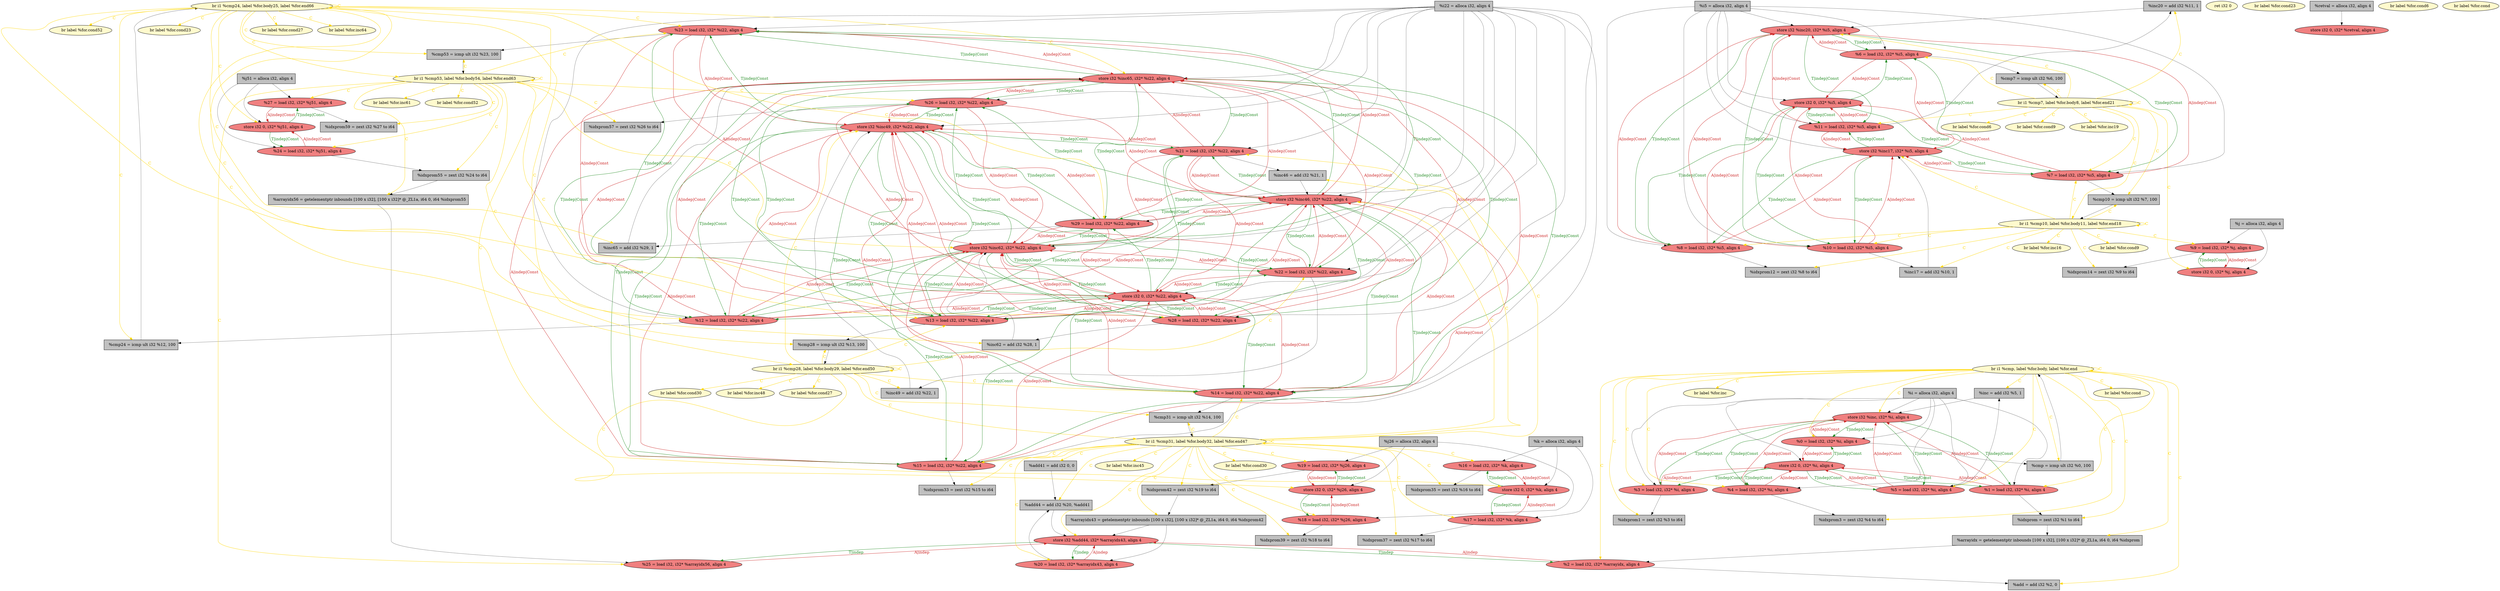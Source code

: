 
digraph G {


node112 [fillcolor=lemonchiffon,label="  br label %for.cond23",shape=ellipse,style=filled ]
node110 [fillcolor=lightcoral,label="  %26 = load i32, i32* %i22, align 4",shape=ellipse,style=filled ]
node108 [fillcolor=grey,label="  %inc20 = add i32 %11, 1",shape=rectangle,style=filled ]
node107 [fillcolor=lemonchiffon,label="  br i1 %cmp, label %for.body, label %for.end",shape=ellipse,style=filled ]
node106 [fillcolor=lightcoral,label="  %23 = load i32, i32* %i22, align 4",shape=ellipse,style=filled ]
node105 [fillcolor=grey,label="  %k = alloca i32, align 4",shape=rectangle,style=filled ]
node103 [fillcolor=lightcoral,label="  %27 = load i32, i32* %j51, align 4",shape=ellipse,style=filled ]
node101 [fillcolor=grey,label="  %inc = add i32 %5, 1",shape=rectangle,style=filled ]
node100 [fillcolor=lightcoral,label="  store i32 %inc65, i32* %i22, align 4",shape=ellipse,style=filled ]
node97 [fillcolor=lightcoral,label="  %0 = load i32, i32* %i, align 4",shape=ellipse,style=filled ]
node99 [fillcolor=lemonchiffon,label="  br label %for.cond",shape=ellipse,style=filled ]
node96 [fillcolor=grey,label="  %cmp = icmp ult i32 %0, 100",shape=rectangle,style=filled ]
node95 [fillcolor=lightcoral,label="  store i32 0, i32* %i5, align 4",shape=ellipse,style=filled ]
node93 [fillcolor=lightcoral,label="  %12 = load i32, i32* %i22, align 4",shape=ellipse,style=filled ]
node89 [fillcolor=grey,label="  %i22 = alloca i32, align 4",shape=rectangle,style=filled ]
node115 [fillcolor=grey,label="  %idxprom33 = zext i32 %15 to i64",shape=rectangle,style=filled ]
node87 [fillcolor=grey,label="  %j = alloca i32, align 4",shape=rectangle,style=filled ]
node86 [fillcolor=grey,label="  %inc49 = add i32 %22, 1",shape=rectangle,style=filled ]
node85 [fillcolor=lemonchiffon,label="  br i1 %cmp53, label %for.body54, label %for.end63",shape=ellipse,style=filled ]
node84 [fillcolor=grey,label="  %add41 = add i32 0, 0",shape=rectangle,style=filled ]
node82 [fillcolor=grey,label="  %idxprom1 = zext i32 %3 to i64",shape=rectangle,style=filled ]
node94 [fillcolor=lemonchiffon,label="  br label %for.inc45",shape=ellipse,style=filled ]
node81 [fillcolor=lightcoral,label="  store i32 %inc20, i32* %i5, align 4",shape=ellipse,style=filled ]
node78 [fillcolor=lightcoral,label="  %2 = load i32, i32* %arrayidx, align 4",shape=ellipse,style=filled ]
node34 [fillcolor=lemonchiffon,label="  ret i32 0",shape=ellipse,style=filled ]
node10 [fillcolor=lemonchiffon,label="  br i1 %cmp28, label %for.body29, label %for.end50",shape=ellipse,style=filled ]
node46 [fillcolor=grey,label="  %idxprom35 = zext i32 %16 to i64",shape=rectangle,style=filled ]
node56 [fillcolor=grey,label="  %idxprom3 = zext i32 %4 to i64",shape=rectangle,style=filled ]
node30 [fillcolor=grey,label="  %idxprom39 = zext i32 %18 to i64",shape=rectangle,style=filled ]
node28 [fillcolor=lightcoral,label="  %19 = load i32, i32* %j26, align 4",shape=ellipse,style=filled ]
node2 [fillcolor=lightcoral,label="  %18 = load i32, i32* %j26, align 4",shape=ellipse,style=filled ]
node102 [fillcolor=lemonchiffon,label="  br i1 %cmp7, label %for.body8, label %for.end21",shape=ellipse,style=filled ]
node53 [fillcolor=grey,label="  %add44 = add i32 %20, %add41",shape=rectangle,style=filled ]
node22 [fillcolor=grey,label="  %j26 = alloca i32, align 4",shape=rectangle,style=filled ]
node50 [fillcolor=lightcoral,label="  %6 = load i32, i32* %i5, align 4",shape=ellipse,style=filled ]
node57 [fillcolor=lightcoral,label="  %25 = load i32, i32* %arrayidx56, align 4",shape=ellipse,style=filled ]
node35 [fillcolor=lightcoral,label="  %16 = load i32, i32* %k, align 4",shape=ellipse,style=filled ]
node73 [fillcolor=grey,label="  %idxprom55 = zext i32 %24 to i64",shape=rectangle,style=filled ]
node29 [fillcolor=grey,label="  %idxprom14 = zext i32 %9 to i64",shape=rectangle,style=filled ]
node20 [fillcolor=lightcoral,label="  %28 = load i32, i32* %i22, align 4",shape=ellipse,style=filled ]
node26 [fillcolor=grey,label="  %inc17 = add i32 %10, 1",shape=rectangle,style=filled ]
node4 [fillcolor=lemonchiffon,label="  br label %for.inc16",shape=ellipse,style=filled ]
node111 [fillcolor=lightcoral,label="  store i32 0, i32* %i, align 4",shape=ellipse,style=filled ]
node18 [fillcolor=lemonchiffon,label="  br label %for.cond30",shape=ellipse,style=filled ]
node17 [fillcolor=grey,label="  %add = add i32 %2, 0",shape=rectangle,style=filled ]
node27 [fillcolor=lightcoral,label="  %10 = load i32, i32* %i5, align 4",shape=ellipse,style=filled ]
node16 [fillcolor=lightcoral,label="  store i32 0, i32* %i22, align 4",shape=ellipse,style=filled ]
node91 [fillcolor=grey,label="  %i5 = alloca i32, align 4",shape=rectangle,style=filled ]
node47 [fillcolor=lightcoral,label="  store i32 0, i32* %k, align 4",shape=ellipse,style=filled ]
node0 [fillcolor=grey,label="  %idxprom42 = zext i32 %19 to i64",shape=rectangle,style=filled ]
node64 [fillcolor=lightcoral,label="  store i32 0, i32* %j, align 4",shape=ellipse,style=filled ]
node49 [fillcolor=grey,label="  %idxprom57 = zext i32 %26 to i64",shape=rectangle,style=filled ]
node24 [fillcolor=lightcoral,label="  store i32 %inc17, i32* %i5, align 4",shape=ellipse,style=filled ]
node15 [fillcolor=grey,label="  %cmp31 = icmp ult i32 %14, 100",shape=rectangle,style=filled ]
node11 [fillcolor=lightcoral,label="  %13 = load i32, i32* %i22, align 4",shape=ellipse,style=filled ]
node3 [fillcolor=lightcoral,label="  %17 = load i32, i32* %k, align 4",shape=ellipse,style=filled ]
node32 [fillcolor=grey,label="  %idxprom12 = zext i32 %8 to i64",shape=rectangle,style=filled ]
node68 [fillcolor=grey,label="  %arrayidx56 = getelementptr inbounds [100 x i32], [100 x i32]* @_ZL1a, i64 0, i64 %idxprom55",shape=rectangle,style=filled ]
node12 [fillcolor=lemonchiffon,label="  br label %for.cond27",shape=ellipse,style=filled ]
node40 [fillcolor=lemonchiffon,label="  br label %for.inc64",shape=ellipse,style=filled ]
node41 [fillcolor=lightcoral,label="  %20 = load i32, i32* %arrayidx43, align 4",shape=ellipse,style=filled ]
node62 [fillcolor=lightcoral,label="  %7 = load i32, i32* %i5, align 4",shape=ellipse,style=filled ]
node33 [fillcolor=lemonchiffon,label="  br i1 %cmp10, label %for.body11, label %for.end18",shape=ellipse,style=filled ]
node5 [fillcolor=lightcoral,label="  %15 = load i32, i32* %i22, align 4",shape=ellipse,style=filled ]
node13 [fillcolor=lemonchiffon,label="  br label %for.cond23",shape=ellipse,style=filled ]
node76 [fillcolor=lemonchiffon,label="  br label %for.cond9",shape=ellipse,style=filled ]
node65 [fillcolor=lightcoral,label="  store i32 %inc46, i32* %i22, align 4",shape=ellipse,style=filled ]
node8 [fillcolor=grey,label="  %cmp24 = icmp ult i32 %12, 100",shape=rectangle,style=filled ]
node1 [fillcolor=grey,label="  %j51 = alloca i32, align 4",shape=rectangle,style=filled ]
node14 [fillcolor=grey,label="  %cmp10 = icmp ult i32 %7, 100",shape=rectangle,style=filled ]
node90 [fillcolor=lightcoral,label="  store i32 %inc, i32* %i, align 4",shape=ellipse,style=filled ]
node6 [fillcolor=grey,label="  %cmp28 = icmp ult i32 %13, 100",shape=rectangle,style=filled ]
node38 [fillcolor=lemonchiffon,label="  br label %for.inc",shape=ellipse,style=filled ]
node7 [fillcolor=lightcoral,label="  %14 = load i32, i32* %i22, align 4",shape=ellipse,style=filled ]
node83 [fillcolor=lemonchiffon,label="  br label %for.inc61",shape=ellipse,style=filled ]
node23 [fillcolor=lemonchiffon,label="  br label %for.cond9",shape=ellipse,style=filled ]
node109 [fillcolor=lemonchiffon,label="  br i1 %cmp24, label %for.body25, label %for.end66",shape=ellipse,style=filled ]
node36 [fillcolor=grey,label="  %idxprom = zext i32 %1 to i64",shape=rectangle,style=filled ]
node52 [fillcolor=grey,label="  %cmp7 = icmp ult i32 %6, 100",shape=rectangle,style=filled ]
node9 [fillcolor=grey,label="  %idxprom37 = zext i32 %17 to i64",shape=rectangle,style=filled ]
node39 [fillcolor=grey,label="  %retval = alloca i32, align 4",shape=rectangle,style=filled ]
node42 [fillcolor=lemonchiffon,label="  br label %for.cond6",shape=ellipse,style=filled ]
node31 [fillcolor=lemonchiffon,label="  br label %for.inc48",shape=ellipse,style=filled ]
node45 [fillcolor=lemonchiffon,label="  br label %for.cond52",shape=ellipse,style=filled ]
node43 [fillcolor=grey,label="  %inc62 = add i32 %28, 1",shape=rectangle,style=filled ]
node104 [fillcolor=grey,label="  %i = alloca i32, align 4",shape=rectangle,style=filled ]
node92 [fillcolor=grey,label="  %inc65 = add i32 %29, 1",shape=rectangle,style=filled ]
node72 [fillcolor=lightcoral,label="  %1 = load i32, i32* %i, align 4",shape=ellipse,style=filled ]
node88 [fillcolor=lightcoral,label="  store i32 0, i32* %j26, align 4",shape=ellipse,style=filled ]
node48 [fillcolor=lightcoral,label="  %22 = load i32, i32* %i22, align 4",shape=ellipse,style=filled ]
node70 [fillcolor=lightcoral,label="  %24 = load i32, i32* %j51, align 4",shape=ellipse,style=filled ]
node37 [fillcolor=lightcoral,label="  store i32 %add44, i32* %arrayidx43, align 4",shape=ellipse,style=filled ]
node51 [fillcolor=lightcoral,label="  %4 = load i32, i32* %i, align 4",shape=ellipse,style=filled ]
node79 [fillcolor=grey,label="  %arrayidx = getelementptr inbounds [100 x i32], [100 x i32]* @_ZL1a, i64 0, i64 %idxprom",shape=rectangle,style=filled ]
node54 [fillcolor=lightcoral,label="  %9 = load i32, i32* %j, align 4",shape=ellipse,style=filled ]
node114 [fillcolor=lightcoral,label="  %8 = load i32, i32* %i5, align 4",shape=ellipse,style=filled ]
node55 [fillcolor=grey,label="  %cmp53 = icmp ult i32 %23, 100",shape=rectangle,style=filled ]
node58 [fillcolor=lightcoral,label="  store i32 %inc62, i32* %i22, align 4",shape=ellipse,style=filled ]
node59 [fillcolor=grey,label="  %idxprom59 = zext i32 %27 to i64",shape=rectangle,style=filled ]
node60 [fillcolor=lightcoral,label="  %5 = load i32, i32* %i, align 4",shape=ellipse,style=filled ]
node19 [fillcolor=lightcoral,label="  %3 = load i32, i32* %i, align 4",shape=ellipse,style=filled ]
node63 [fillcolor=lightcoral,label="  store i32 0, i32* %j51, align 4",shape=ellipse,style=filled ]
node44 [fillcolor=lemonchiffon,label="  br label %for.inc19",shape=ellipse,style=filled ]
node66 [fillcolor=lightcoral,label="  store i32 0, i32* %retval, align 4",shape=ellipse,style=filled ]
node80 [fillcolor=lightcoral,label="  %29 = load i32, i32* %i22, align 4",shape=ellipse,style=filled ]
node67 [fillcolor=lightcoral,label="  %11 = load i32, i32* %i5, align 4",shape=ellipse,style=filled ]
node25 [fillcolor=lemonchiffon,label="  br label %for.cond52",shape=ellipse,style=filled ]
node21 [fillcolor=lemonchiffon,label="  br label %for.cond6",shape=ellipse,style=filled ]
node69 [fillcolor=lightcoral,label="  store i32 %inc49, i32* %i22, align 4",shape=ellipse,style=filled ]
node98 [fillcolor=lemonchiffon,label="  br i1 %cmp31, label %for.body32, label %for.end47",shape=ellipse,style=filled ]
node71 [fillcolor=lightcoral,label="  %21 = load i32, i32* %i22, align 4",shape=ellipse,style=filled ]
node113 [fillcolor=lemonchiffon,label="  br label %for.cond",shape=ellipse,style=filled ]
node61 [fillcolor=grey,label="  %arrayidx43 = getelementptr inbounds [100 x i32], [100 x i32]* @_ZL1a, i64 0, i64 %idxprom42",shape=rectangle,style=filled ]
node74 [fillcolor=lemonchiffon,label="  br label %for.cond27",shape=ellipse,style=filled ]
node75 [fillcolor=lemonchiffon,label="  br label %for.cond30",shape=ellipse,style=filled ]
node77 [fillcolor=grey,label="  %inc46 = add i32 %21, 1",shape=rectangle,style=filled ]

node22->node28 [style=solid,color=black,label="",penwidth=0.5,fontcolor=black ]
node109->node85 [style=solid,color=gold,label="C",penwidth=1.0,fontcolor=gold ]
node107->node60 [style=solid,color=gold,label="C",penwidth=1.0,fontcolor=gold ]
node109->node106 [style=solid,color=gold,label="C",penwidth=1.0,fontcolor=gold ]
node10->node11 [style=solid,color=gold,label="C",penwidth=1.0,fontcolor=gold ]
node10->node10 [style=solid,color=gold,label="C",penwidth=1.0,fontcolor=gold ]
node109->node109 [style=solid,color=gold,label="C",penwidth=1.0,fontcolor=gold ]
node33->node33 [style=solid,color=gold,label="C",penwidth=1.0,fontcolor=gold ]
node85->node85 [style=solid,color=gold,label="C",penwidth=1.0,fontcolor=gold ]
node33->node23 [style=solid,color=gold,label="C",penwidth=1.0,fontcolor=gold ]
node5->node115 [style=solid,color=black,label="",penwidth=0.5,fontcolor=black ]
node33->node24 [style=solid,color=gold,label="C",penwidth=1.0,fontcolor=gold ]
node33->node26 [style=solid,color=gold,label="C",penwidth=1.0,fontcolor=gold ]
node107->node99 [style=solid,color=gold,label="C",penwidth=1.0,fontcolor=gold ]
node98->node71 [style=solid,color=gold,label="C",penwidth=1.0,fontcolor=gold ]
node107->node97 [style=solid,color=gold,label="C",penwidth=1.0,fontcolor=gold ]
node109->node10 [style=solid,color=gold,label="C",penwidth=1.0,fontcolor=gold ]
node85->node59 [style=solid,color=gold,label="C",penwidth=1.0,fontcolor=gold ]
node107->node90 [style=solid,color=gold,label="C",penwidth=1.0,fontcolor=gold ]
node107->node101 [style=solid,color=gold,label="C",penwidth=1.0,fontcolor=gold ]
node10->node31 [style=solid,color=gold,label="C",penwidth=1.0,fontcolor=gold ]
node10->node86 [style=solid,color=gold,label="C",penwidth=1.0,fontcolor=gold ]
node85->node57 [style=solid,color=gold,label="C",penwidth=1.0,fontcolor=gold ]
node109->node93 [style=solid,color=gold,label="C",penwidth=1.0,fontcolor=gold ]
node85->node73 [style=solid,color=gold,label="C",penwidth=1.0,fontcolor=gold ]
node109->node63 [style=solid,color=gold,label="C",penwidth=1.0,fontcolor=gold ]
node85->node70 [style=solid,color=gold,label="C",penwidth=1.0,fontcolor=gold ]
node98->node7 [style=solid,color=gold,label="C",penwidth=1.0,fontcolor=gold ]
node107->node96 [style=solid,color=gold,label="C",penwidth=1.0,fontcolor=gold ]
node68->node57 [style=solid,color=black,label="",penwidth=0.5,fontcolor=black ]
node111->node72 [style=solid,color=forestgreen,label="T|indep|Const",penwidth=1.0,fontcolor=forestgreen ]
node35->node46 [style=solid,color=black,label="",penwidth=0.5,fontcolor=black ]
node65->node11 [style=solid,color=forestgreen,label="T|indep|Const",penwidth=1.0,fontcolor=forestgreen ]
node114->node95 [style=solid,color=firebrick3,label="A|indep|Const",penwidth=1.0,fontcolor=firebrick3 ]
node11->node65 [style=solid,color=firebrick3,label="A|indep|Const",penwidth=1.0,fontcolor=firebrick3 ]
node10->node7 [style=solid,color=gold,label="C",penwidth=1.0,fontcolor=gold ]
node106->node58 [style=solid,color=firebrick3,label="A|indep|Const",penwidth=1.0,fontcolor=firebrick3 ]
node65->node48 [style=solid,color=forestgreen,label="T|indep|Const",penwidth=1.0,fontcolor=forestgreen ]
node107->node56 [style=solid,color=gold,label="C",penwidth=1.0,fontcolor=gold ]
node65->node5 [style=solid,color=forestgreen,label="T|indep|Const",penwidth=1.0,fontcolor=forestgreen ]
node107->node78 [style=solid,color=gold,label="C",penwidth=1.0,fontcolor=gold ]
node33->node29 [style=solid,color=gold,label="C",penwidth=1.0,fontcolor=gold ]
node16->node93 [style=solid,color=forestgreen,label="T|indep|Const",penwidth=1.0,fontcolor=forestgreen ]
node51->node56 [style=solid,color=black,label="",penwidth=0.5,fontcolor=black ]
node10->node47 [style=solid,color=gold,label="C",penwidth=1.0,fontcolor=gold ]
node48->node86 [style=solid,color=black,label="",penwidth=0.5,fontcolor=black ]
node106->node100 [style=solid,color=firebrick3,label="A|indep|Const",penwidth=1.0,fontcolor=firebrick3 ]
node15->node98 [style=solid,color=black,label="",penwidth=0.5,fontcolor=black ]
node85->node68 [style=solid,color=gold,label="C",penwidth=1.0,fontcolor=gold ]
node85->node106 [style=solid,color=gold,label="C",penwidth=1.0,fontcolor=gold ]
node85->node45 [style=solid,color=gold,label="C",penwidth=1.0,fontcolor=gold ]
node89->node16 [style=solid,color=black,label="",penwidth=0.5,fontcolor=black ]
node24->node50 [style=solid,color=forestgreen,label="T|indep|Const",penwidth=1.0,fontcolor=forestgreen ]
node88->node28 [style=solid,color=forestgreen,label="T|indep|Const",penwidth=1.0,fontcolor=forestgreen ]
node50->node24 [style=solid,color=firebrick3,label="A|indep|Const",penwidth=1.0,fontcolor=firebrick3 ]
node98->node84 [style=solid,color=gold,label="C",penwidth=1.0,fontcolor=gold ]
node85->node55 [style=solid,color=gold,label="C",penwidth=1.0,fontcolor=gold ]
node58->node20 [style=solid,color=forestgreen,label="T|indep|Const",penwidth=1.0,fontcolor=forestgreen ]
node48->node16 [style=solid,color=firebrick3,label="A|indep|Const",penwidth=1.0,fontcolor=firebrick3 ]
node41->node37 [style=solid,color=firebrick3,label="A|indep",penwidth=1.0,fontcolor=firebrick3 ]
node62->node95 [style=solid,color=firebrick3,label="A|indep|Const",penwidth=1.0,fontcolor=firebrick3 ]
node100->node71 [style=solid,color=forestgreen,label="T|indep|Const",penwidth=1.0,fontcolor=forestgreen ]
node65->node106 [style=solid,color=forestgreen,label="T|indep|Const",penwidth=1.0,fontcolor=forestgreen ]
node104->node51 [style=solid,color=black,label="",penwidth=0.5,fontcolor=black ]
node100->node11 [style=solid,color=forestgreen,label="T|indep|Const",penwidth=1.0,fontcolor=forestgreen ]
node101->node90 [style=solid,color=black,label="",penwidth=0.5,fontcolor=black ]
node89->node71 [style=solid,color=black,label="",penwidth=0.5,fontcolor=black ]
node100->node20 [style=solid,color=forestgreen,label="T|indep|Const",penwidth=1.0,fontcolor=forestgreen ]
node114->node32 [style=solid,color=black,label="",penwidth=0.5,fontcolor=black ]
node19->node111 [style=solid,color=firebrick3,label="A|indep|Const",penwidth=1.0,fontcolor=firebrick3 ]
node93->node100 [style=solid,color=firebrick3,label="A|indep|Const",penwidth=1.0,fontcolor=firebrick3 ]
node111->node19 [style=solid,color=forestgreen,label="T|indep|Const",penwidth=1.0,fontcolor=forestgreen ]
node98->node35 [style=solid,color=gold,label="C",penwidth=1.0,fontcolor=gold ]
node58->node11 [style=solid,color=forestgreen,label="T|indep|Const",penwidth=1.0,fontcolor=forestgreen ]
node27->node26 [style=solid,color=black,label="",penwidth=0.5,fontcolor=black ]
node20->node43 [style=solid,color=black,label="",penwidth=0.5,fontcolor=black ]
node20->node100 [style=solid,color=firebrick3,label="A|indep|Const",penwidth=1.0,fontcolor=firebrick3 ]
node92->node100 [style=solid,color=black,label="",penwidth=0.5,fontcolor=black ]
node86->node69 [style=solid,color=black,label="",penwidth=0.5,fontcolor=black ]
node26->node24 [style=solid,color=black,label="",penwidth=0.5,fontcolor=black ]
node93->node8 [style=solid,color=black,label="",penwidth=0.5,fontcolor=black ]
node87->node54 [style=solid,color=black,label="",penwidth=0.5,fontcolor=black ]
node100->node7 [style=solid,color=forestgreen,label="T|indep|Const",penwidth=1.0,fontcolor=forestgreen ]
node27->node81 [style=solid,color=firebrick3,label="A|indep|Const",penwidth=1.0,fontcolor=firebrick3 ]
node90->node19 [style=solid,color=forestgreen,label="T|indep|Const",penwidth=1.0,fontcolor=forestgreen ]
node98->node77 [style=solid,color=gold,label="C",penwidth=1.0,fontcolor=gold ]
node89->node100 [style=solid,color=black,label="",penwidth=0.5,fontcolor=black ]
node16->node110 [style=solid,color=forestgreen,label="T|indep|Const",penwidth=1.0,fontcolor=forestgreen ]
node5->node69 [style=solid,color=firebrick3,label="A|indep|Const",penwidth=1.0,fontcolor=firebrick3 ]
node110->node65 [style=solid,color=firebrick3,label="A|indep|Const",penwidth=1.0,fontcolor=firebrick3 ]
node104->node60 [style=solid,color=black,label="",penwidth=0.5,fontcolor=black ]
node80->node92 [style=solid,color=black,label="",penwidth=0.5,fontcolor=black ]
node107->node107 [style=solid,color=gold,label="C",penwidth=1.0,fontcolor=gold ]
node95->node114 [style=solid,color=forestgreen,label="T|indep|Const",penwidth=1.0,fontcolor=forestgreen ]
node10->node74 [style=solid,color=gold,label="C",penwidth=1.0,fontcolor=gold ]
node70->node73 [style=solid,color=black,label="",penwidth=0.5,fontcolor=black ]
node51->node90 [style=solid,color=firebrick3,label="A|indep|Const",penwidth=1.0,fontcolor=firebrick3 ]
node58->node93 [style=solid,color=forestgreen,label="T|indep|Const",penwidth=1.0,fontcolor=forestgreen ]
node80->node100 [style=solid,color=firebrick3,label="A|indep|Const",penwidth=1.0,fontcolor=firebrick3 ]
node62->node24 [style=solid,color=firebrick3,label="A|indep|Const",penwidth=1.0,fontcolor=firebrick3 ]
node1->node103 [style=solid,color=black,label="",penwidth=0.5,fontcolor=black ]
node61->node41 [style=solid,color=black,label="",penwidth=0.5,fontcolor=black ]
node98->node9 [style=solid,color=gold,label="C",penwidth=1.0,fontcolor=gold ]
node65->node110 [style=solid,color=forestgreen,label="T|indep|Const",penwidth=1.0,fontcolor=forestgreen ]
node10->node6 [style=solid,color=gold,label="C",penwidth=1.0,fontcolor=gold ]
node69->node20 [style=solid,color=forestgreen,label="T|indep|Const",penwidth=1.0,fontcolor=forestgreen ]
node85->node58 [style=solid,color=gold,label="C",penwidth=1.0,fontcolor=gold ]
node93->node65 [style=solid,color=firebrick3,label="A|indep|Const",penwidth=1.0,fontcolor=firebrick3 ]
node16->node20 [style=solid,color=forestgreen,label="T|indep|Const",penwidth=1.0,fontcolor=forestgreen ]
node54->node64 [style=solid,color=firebrick3,label="A|indep|Const",penwidth=1.0,fontcolor=firebrick3 ]
node58->node5 [style=solid,color=forestgreen,label="T|indep|Const",penwidth=1.0,fontcolor=forestgreen ]
node80->node69 [style=solid,color=firebrick3,label="A|indep|Const",penwidth=1.0,fontcolor=firebrick3 ]
node70->node63 [style=solid,color=firebrick3,label="A|indep|Const",penwidth=1.0,fontcolor=firebrick3 ]
node100->node93 [style=solid,color=forestgreen,label="T|indep|Const",penwidth=1.0,fontcolor=forestgreen ]
node20->node16 [style=solid,color=firebrick3,label="A|indep|Const",penwidth=1.0,fontcolor=firebrick3 ]
node98->node3 [style=solid,color=gold,label="C",penwidth=1.0,fontcolor=gold ]
node102->node62 [style=solid,color=gold,label="C",penwidth=1.0,fontcolor=gold ]
node106->node55 [style=solid,color=black,label="",penwidth=0.5,fontcolor=black ]
node111->node60 [style=solid,color=forestgreen,label="T|indep|Const",penwidth=1.0,fontcolor=forestgreen ]
node103->node63 [style=solid,color=firebrick3,label="A|indep|Const",penwidth=1.0,fontcolor=firebrick3 ]
node89->node5 [style=solid,color=black,label="",penwidth=0.5,fontcolor=black ]
node80->node16 [style=solid,color=firebrick3,label="A|indep|Const",penwidth=1.0,fontcolor=firebrick3 ]
node100->node5 [style=solid,color=forestgreen,label="T|indep|Const",penwidth=1.0,fontcolor=forestgreen ]
node65->node80 [style=solid,color=forestgreen,label="T|indep|Const",penwidth=1.0,fontcolor=forestgreen ]
node107->node51 [style=solid,color=gold,label="C",penwidth=1.0,fontcolor=gold ]
node107->node72 [style=solid,color=gold,label="C",penwidth=1.0,fontcolor=gold ]
node89->node106 [style=solid,color=black,label="",penwidth=0.5,fontcolor=black ]
node89->node110 [style=solid,color=black,label="",penwidth=0.5,fontcolor=black ]
node72->node90 [style=solid,color=firebrick3,label="A|indep|Const",penwidth=1.0,fontcolor=firebrick3 ]
node98->node37 [style=solid,color=gold,label="C",penwidth=1.0,fontcolor=gold ]
node91->node95 [style=solid,color=black,label="",penwidth=0.5,fontcolor=black ]
node89->node11 [style=solid,color=black,label="",penwidth=0.5,fontcolor=black ]
node51->node111 [style=solid,color=firebrick3,label="A|indep|Const",penwidth=1.0,fontcolor=firebrick3 ]
node84->node53 [style=solid,color=black,label="",penwidth=0.5,fontcolor=black ]
node93->node69 [style=solid,color=firebrick3,label="A|indep|Const",penwidth=1.0,fontcolor=firebrick3 ]
node1->node70 [style=solid,color=black,label="",penwidth=0.5,fontcolor=black ]
node102->node81 [style=solid,color=gold,label="C",penwidth=1.0,fontcolor=gold ]
node2->node88 [style=solid,color=firebrick3,label="A|indep|Const",penwidth=1.0,fontcolor=firebrick3 ]
node33->node32 [style=solid,color=gold,label="C",penwidth=1.0,fontcolor=gold ]
node57->node37 [style=solid,color=firebrick3,label="A|indep",penwidth=1.0,fontcolor=firebrick3 ]
node69->node80 [style=solid,color=forestgreen,label="T|indep|Const",penwidth=1.0,fontcolor=forestgreen ]
node104->node19 [style=solid,color=black,label="",penwidth=0.5,fontcolor=black ]
node102->node67 [style=solid,color=gold,label="C",penwidth=1.0,fontcolor=gold ]
node7->node15 [style=solid,color=black,label="",penwidth=0.5,fontcolor=black ]
node102->node108 [style=solid,color=gold,label="C",penwidth=1.0,fontcolor=gold ]
node10->node69 [style=solid,color=gold,label="C",penwidth=1.0,fontcolor=gold ]
node5->node65 [style=solid,color=firebrick3,label="A|indep|Const",penwidth=1.0,fontcolor=firebrick3 ]
node100->node110 [style=solid,color=forestgreen,label="T|indep|Const",penwidth=1.0,fontcolor=forestgreen ]
node98->node15 [style=solid,color=gold,label="C",penwidth=1.0,fontcolor=gold ]
node10->node18 [style=solid,color=gold,label="C",penwidth=1.0,fontcolor=gold ]
node35->node47 [style=solid,color=firebrick3,label="A|indep|Const",penwidth=1.0,fontcolor=firebrick3 ]
node65->node93 [style=solid,color=forestgreen,label="T|indep|Const",penwidth=1.0,fontcolor=forestgreen ]
node85->node49 [style=solid,color=gold,label="C",penwidth=1.0,fontcolor=gold ]
node50->node52 [style=solid,color=black,label="",penwidth=0.5,fontcolor=black ]
node105->node47 [style=solid,color=black,label="",penwidth=0.5,fontcolor=black ]
node79->node78 [style=solid,color=black,label="",penwidth=0.5,fontcolor=black ]
node93->node16 [style=solid,color=firebrick3,label="A|indep|Const",penwidth=1.0,fontcolor=firebrick3 ]
node109->node100 [style=solid,color=gold,label="C",penwidth=1.0,fontcolor=gold ]
node107->node38 [style=solid,color=gold,label="C",penwidth=1.0,fontcolor=gold ]
node24->node62 [style=solid,color=forestgreen,label="T|indep|Const",penwidth=1.0,fontcolor=forestgreen ]
node71->node65 [style=solid,color=firebrick3,label="A|indep|Const",penwidth=1.0,fontcolor=firebrick3 ]
node88->node2 [style=solid,color=forestgreen,label="T|indep|Const",penwidth=1.0,fontcolor=forestgreen ]
node90->node51 [style=solid,color=forestgreen,label="T|indep|Const",penwidth=1.0,fontcolor=forestgreen ]
node16->node80 [style=solid,color=forestgreen,label="T|indep|Const",penwidth=1.0,fontcolor=forestgreen ]
node98->node5 [style=solid,color=gold,label="C",penwidth=1.0,fontcolor=gold ]
node37->node57 [style=solid,color=forestgreen,label="T|indep",penwidth=1.0,fontcolor=forestgreen ]
node60->node101 [style=solid,color=black,label="",penwidth=0.5,fontcolor=black ]
node109->node88 [style=solid,color=gold,label="C",penwidth=1.0,fontcolor=gold ]
node100->node80 [style=solid,color=forestgreen,label="T|indep|Const",penwidth=1.0,fontcolor=forestgreen ]
node72->node111 [style=solid,color=firebrick3,label="A|indep|Const",penwidth=1.0,fontcolor=firebrick3 ]
node91->node81 [style=solid,color=black,label="",penwidth=0.5,fontcolor=black ]
node73->node68 [style=solid,color=black,label="",penwidth=0.5,fontcolor=black ]
node109->node80 [style=solid,color=gold,label="C",penwidth=1.0,fontcolor=gold ]
node100->node106 [style=solid,color=forestgreen,label="T|indep|Const",penwidth=1.0,fontcolor=forestgreen ]
node81->node50 [style=solid,color=forestgreen,label="T|indep|Const",penwidth=1.0,fontcolor=forestgreen ]
node71->node16 [style=solid,color=firebrick3,label="A|indep|Const",penwidth=1.0,fontcolor=firebrick3 ]
node81->node114 [style=solid,color=forestgreen,label="T|indep|Const",penwidth=1.0,fontcolor=forestgreen ]
node52->node102 [style=solid,color=black,label="",penwidth=0.5,fontcolor=black ]
node102->node52 [style=solid,color=gold,label="C",penwidth=1.0,fontcolor=gold ]
node109->node92 [style=solid,color=gold,label="C",penwidth=1.0,fontcolor=gold ]
node98->node53 [style=solid,color=gold,label="C",penwidth=1.0,fontcolor=gold ]
node85->node103 [style=solid,color=gold,label="C",penwidth=1.0,fontcolor=gold ]
node98->node28 [style=solid,color=gold,label="C",penwidth=1.0,fontcolor=gold ]
node109->node8 [style=solid,color=gold,label="C",penwidth=1.0,fontcolor=gold ]
node95->node27 [style=solid,color=forestgreen,label="T|indep|Const",penwidth=1.0,fontcolor=forestgreen ]
node98->node46 [style=solid,color=gold,label="C",penwidth=1.0,fontcolor=gold ]
node80->node65 [style=solid,color=firebrick3,label="A|indep|Const",penwidth=1.0,fontcolor=firebrick3 ]
node97->node96 [style=solid,color=black,label="",penwidth=0.5,fontcolor=black ]
node95->node62 [style=solid,color=forestgreen,label="T|indep|Const",penwidth=1.0,fontcolor=forestgreen ]
node106->node65 [style=solid,color=firebrick3,label="A|indep|Const",penwidth=1.0,fontcolor=firebrick3 ]
node102->node64 [style=solid,color=gold,label="C",penwidth=1.0,fontcolor=gold ]
node8->node109 [style=solid,color=black,label="",penwidth=0.5,fontcolor=black ]
node47->node35 [style=solid,color=forestgreen,label="T|indep|Const",penwidth=1.0,fontcolor=forestgreen ]
node28->node88 [style=solid,color=firebrick3,label="A|indep|Const",penwidth=1.0,fontcolor=firebrick3 ]
node89->node69 [style=solid,color=black,label="",penwidth=0.5,fontcolor=black ]
node7->node16 [style=solid,color=firebrick3,label="A|indep|Const",penwidth=1.0,fontcolor=firebrick3 ]
node58->node7 [style=solid,color=forestgreen,label="T|indep|Const",penwidth=1.0,fontcolor=forestgreen ]
node111->node51 [style=solid,color=forestgreen,label="T|indep|Const",penwidth=1.0,fontcolor=forestgreen ]
node2->node30 [style=solid,color=black,label="",penwidth=0.5,fontcolor=black ]
node50->node95 [style=solid,color=firebrick3,label="A|indep|Const",penwidth=1.0,fontcolor=firebrick3 ]
node107->node19 [style=solid,color=gold,label="C",penwidth=1.0,fontcolor=gold ]
node107->node79 [style=solid,color=gold,label="C",penwidth=1.0,fontcolor=gold ]
node16->node11 [style=solid,color=forestgreen,label="T|indep|Const",penwidth=1.0,fontcolor=forestgreen ]
node33->node4 [style=solid,color=gold,label="C",penwidth=1.0,fontcolor=gold ]
node108->node81 [style=solid,color=black,label="",penwidth=0.5,fontcolor=black ]
node107->node82 [style=solid,color=gold,label="C",penwidth=1.0,fontcolor=gold ]
node98->node0 [style=solid,color=gold,label="C",penwidth=1.0,fontcolor=gold ]
node107->node17 [style=solid,color=gold,label="C",penwidth=1.0,fontcolor=gold ]
node58->node106 [style=solid,color=forestgreen,label="T|indep|Const",penwidth=1.0,fontcolor=forestgreen ]
node110->node100 [style=solid,color=firebrick3,label="A|indep|Const",penwidth=1.0,fontcolor=firebrick3 ]
node107->node36 [style=solid,color=gold,label="C",penwidth=1.0,fontcolor=gold ]
node16->node71 [style=solid,color=forestgreen,label="T|indep|Const",penwidth=1.0,fontcolor=forestgreen ]
node5->node58 [style=solid,color=firebrick3,label="A|indep|Const",penwidth=1.0,fontcolor=firebrick3 ]
node16->node106 [style=solid,color=forestgreen,label="T|indep|Const",penwidth=1.0,fontcolor=forestgreen ]
node55->node85 [style=solid,color=black,label="",penwidth=0.5,fontcolor=black ]
node7->node69 [style=solid,color=firebrick3,label="A|indep|Const",penwidth=1.0,fontcolor=firebrick3 ]
node89->node48 [style=solid,color=black,label="",penwidth=0.5,fontcolor=black ]
node91->node67 [style=solid,color=black,label="",penwidth=0.5,fontcolor=black ]
node16->node48 [style=solid,color=forestgreen,label="T|indep|Const",penwidth=1.0,fontcolor=forestgreen ]
node102->node102 [style=solid,color=gold,label="C",penwidth=1.0,fontcolor=gold ]
node109->node12 [style=solid,color=gold,label="C",penwidth=1.0,fontcolor=gold ]
node77->node65 [style=solid,color=black,label="",penwidth=0.5,fontcolor=black ]
node81->node67 [style=solid,color=forestgreen,label="T|indep|Const",penwidth=1.0,fontcolor=forestgreen ]
node93->node58 [style=solid,color=firebrick3,label="A|indep|Const",penwidth=1.0,fontcolor=firebrick3 ]
node67->node81 [style=solid,color=firebrick3,label="A|indep|Const",penwidth=1.0,fontcolor=firebrick3 ]
node104->node90 [style=solid,color=black,label="",penwidth=0.5,fontcolor=black ]
node33->node114 [style=solid,color=gold,label="C",penwidth=1.0,fontcolor=gold ]
node89->node20 [style=solid,color=black,label="",penwidth=0.5,fontcolor=black ]
node43->node58 [style=solid,color=black,label="",penwidth=0.5,fontcolor=black ]
node69->node11 [style=solid,color=forestgreen,label="T|indep|Const",penwidth=1.0,fontcolor=forestgreen ]
node22->node88 [style=solid,color=black,label="",penwidth=0.5,fontcolor=black ]
node67->node108 [style=solid,color=black,label="",penwidth=0.5,fontcolor=black ]
node78->node17 [style=solid,color=black,label="",penwidth=0.5,fontcolor=black ]
node90->node72 [style=solid,color=forestgreen,label="T|indep|Const",penwidth=1.0,fontcolor=forestgreen ]
node61->node37 [style=solid,color=black,label="",penwidth=0.5,fontcolor=black ]
node69->node106 [style=solid,color=forestgreen,label="T|indep|Const",penwidth=1.0,fontcolor=forestgreen ]
node41->node53 [style=solid,color=black,label="",penwidth=0.5,fontcolor=black ]
node91->node27 [style=solid,color=black,label="",penwidth=0.5,fontcolor=black ]
node63->node103 [style=solid,color=forestgreen,label="T|indep|Const",penwidth=1.0,fontcolor=forestgreen ]
node48->node65 [style=solid,color=firebrick3,label="A|indep|Const",penwidth=1.0,fontcolor=firebrick3 ]
node20->node58 [style=solid,color=firebrick3,label="A|indep|Const",penwidth=1.0,fontcolor=firebrick3 ]
node6->node10 [style=solid,color=black,label="",penwidth=0.5,fontcolor=black ]
node85->node43 [style=solid,color=gold,label="C",penwidth=1.0,fontcolor=gold ]
node98->node115 [style=solid,color=gold,label="C",penwidth=1.0,fontcolor=gold ]
node28->node0 [style=solid,color=black,label="",penwidth=0.5,fontcolor=black ]
node71->node77 [style=solid,color=black,label="",penwidth=0.5,fontcolor=black ]
node14->node33 [style=solid,color=black,label="",penwidth=0.5,fontcolor=black ]
node10->node98 [style=solid,color=gold,label="C",penwidth=1.0,fontcolor=gold ]
node89->node93 [style=solid,color=black,label="",penwidth=0.5,fontcolor=black ]
node39->node66 [style=solid,color=black,label="",penwidth=0.5,fontcolor=black ]
node104->node72 [style=solid,color=black,label="",penwidth=0.5,fontcolor=black ]
node27->node24 [style=solid,color=firebrick3,label="A|indep|Const",penwidth=1.0,fontcolor=firebrick3 ]
node48->node69 [style=solid,color=firebrick3,label="A|indep|Const",penwidth=1.0,fontcolor=firebrick3 ]
node65->node71 [style=solid,color=forestgreen,label="T|indep|Const",penwidth=1.0,fontcolor=forestgreen ]
node104->node97 [style=solid,color=black,label="",penwidth=0.5,fontcolor=black ]
node96->node107 [style=solid,color=black,label="",penwidth=0.5,fontcolor=black ]
node91->node24 [style=solid,color=black,label="",penwidth=0.5,fontcolor=black ]
node89->node65 [style=solid,color=black,label="",penwidth=0.5,fontcolor=black ]
node33->node27 [style=solid,color=gold,label="C",penwidth=1.0,fontcolor=gold ]
node102->node14 [style=solid,color=gold,label="C",penwidth=1.0,fontcolor=gold ]
node58->node80 [style=solid,color=forestgreen,label="T|indep|Const",penwidth=1.0,fontcolor=forestgreen ]
node5->node16 [style=solid,color=firebrick3,label="A|indep|Const",penwidth=1.0,fontcolor=firebrick3 ]
node10->node48 [style=solid,color=gold,label="C",penwidth=1.0,fontcolor=gold ]
node109->node11 [style=solid,color=gold,label="C",penwidth=1.0,fontcolor=gold ]
node89->node58 [style=solid,color=black,label="",penwidth=0.5,fontcolor=black ]
node81->node27 [style=solid,color=forestgreen,label="T|indep|Const",penwidth=1.0,fontcolor=forestgreen ]
node98->node94 [style=solid,color=gold,label="C",penwidth=1.0,fontcolor=gold ]
node16->node5 [style=solid,color=forestgreen,label="T|indep|Const",penwidth=1.0,fontcolor=forestgreen ]
node98->node2 [style=solid,color=gold,label="C",penwidth=1.0,fontcolor=gold ]
node91->node50 [style=solid,color=black,label="",penwidth=0.5,fontcolor=black ]
node90->node60 [style=solid,color=forestgreen,label="T|indep|Const",penwidth=1.0,fontcolor=forestgreen ]
node105->node3 [style=solid,color=black,label="",penwidth=0.5,fontcolor=black ]
node87->node64 [style=solid,color=black,label="",penwidth=0.5,fontcolor=black ]
node102->node50 [style=solid,color=gold,label="C",penwidth=1.0,fontcolor=gold ]
node109->node55 [style=solid,color=gold,label="C",penwidth=1.0,fontcolor=gold ]
node69->node48 [style=solid,color=forestgreen,label="T|indep|Const",penwidth=1.0,fontcolor=forestgreen ]
node98->node30 [style=solid,color=gold,label="C",penwidth=1.0,fontcolor=gold ]
node89->node7 [style=solid,color=black,label="",penwidth=0.5,fontcolor=black ]
node98->node98 [style=solid,color=gold,label="C",penwidth=1.0,fontcolor=gold ]
node69->node110 [style=solid,color=forestgreen,label="T|indep|Const",penwidth=1.0,fontcolor=forestgreen ]
node11->node69 [style=solid,color=firebrick3,label="A|indep|Const",penwidth=1.0,fontcolor=firebrick3 ]
node110->node69 [style=solid,color=firebrick3,label="A|indep|Const",penwidth=1.0,fontcolor=firebrick3 ]
node71->node100 [style=solid,color=firebrick3,label="A|indep|Const",penwidth=1.0,fontcolor=firebrick3 ]
node102->node21 [style=solid,color=gold,label="C",penwidth=1.0,fontcolor=gold ]
node109->node25 [style=solid,color=gold,label="C",penwidth=1.0,fontcolor=gold ]
node69->node5 [style=solid,color=forestgreen,label="T|indep|Const",penwidth=1.0,fontcolor=forestgreen ]
node22->node2 [style=solid,color=black,label="",penwidth=0.5,fontcolor=black ]
node85->node83 [style=solid,color=gold,label="C",penwidth=1.0,fontcolor=gold ]
node114->node81 [style=solid,color=firebrick3,label="A|indep|Const",penwidth=1.0,fontcolor=firebrick3 ]
node33->node14 [style=solid,color=gold,label="C",penwidth=1.0,fontcolor=gold ]
node91->node62 [style=solid,color=black,label="",penwidth=0.5,fontcolor=black ]
node11->node6 [style=solid,color=black,label="",penwidth=0.5,fontcolor=black ]
node1->node63 [style=solid,color=black,label="",penwidth=0.5,fontcolor=black ]
node33->node54 [style=solid,color=gold,label="C",penwidth=1.0,fontcolor=gold ]
node69->node71 [style=solid,color=forestgreen,label="T|indep|Const",penwidth=1.0,fontcolor=forestgreen ]
node62->node14 [style=solid,color=black,label="",penwidth=0.5,fontcolor=black ]
node97->node90 [style=solid,color=firebrick3,label="A|indep|Const",penwidth=1.0,fontcolor=firebrick3 ]
node24->node27 [style=solid,color=forestgreen,label="T|indep|Const",penwidth=1.0,fontcolor=forestgreen ]
node109->node6 [style=solid,color=gold,label="C",penwidth=1.0,fontcolor=gold ]
node102->node76 [style=solid,color=gold,label="C",penwidth=1.0,fontcolor=gold ]
node7->node100 [style=solid,color=firebrick3,label="A|indep|Const",penwidth=1.0,fontcolor=firebrick3 ]
node72->node36 [style=solid,color=black,label="",penwidth=0.5,fontcolor=black ]
node36->node79 [style=solid,color=black,label="",penwidth=0.5,fontcolor=black ]
node11->node100 [style=solid,color=firebrick3,label="A|indep|Const",penwidth=1.0,fontcolor=firebrick3 ]
node98->node41 [style=solid,color=gold,label="C",penwidth=1.0,fontcolor=gold ]
node103->node59 [style=solid,color=black,label="",penwidth=0.5,fontcolor=black ]
node11->node16 [style=solid,color=firebrick3,label="A|indep|Const",penwidth=1.0,fontcolor=firebrick3 ]
node90->node97 [style=solid,color=forestgreen,label="T|indep|Const",penwidth=1.0,fontcolor=forestgreen ]
node19->node82 [style=solid,color=black,label="",penwidth=0.5,fontcolor=black ]
node19->node90 [style=solid,color=firebrick3,label="A|indep|Const",penwidth=1.0,fontcolor=firebrick3 ]
node89->node80 [style=solid,color=black,label="",penwidth=0.5,fontcolor=black ]
node110->node49 [style=solid,color=black,label="",penwidth=0.5,fontcolor=black ]
node54->node29 [style=solid,color=black,label="",penwidth=0.5,fontcolor=black ]
node3->node9 [style=solid,color=black,label="",penwidth=0.5,fontcolor=black ]
node3->node47 [style=solid,color=firebrick3,label="A|indep|Const",penwidth=1.0,fontcolor=firebrick3 ]
node47->node3 [style=solid,color=forestgreen,label="T|indep|Const",penwidth=1.0,fontcolor=forestgreen ]
node111->node97 [style=solid,color=forestgreen,label="T|indep|Const",penwidth=1.0,fontcolor=forestgreen ]
node60->node90 [style=solid,color=firebrick3,label="A|indep|Const",penwidth=1.0,fontcolor=firebrick3 ]
node97->node111 [style=solid,color=firebrick3,label="A|indep|Const",penwidth=1.0,fontcolor=firebrick3 ]
node24->node114 [style=solid,color=forestgreen,label="T|indep|Const",penwidth=1.0,fontcolor=forestgreen ]
node98->node75 [style=solid,color=gold,label="C",penwidth=1.0,fontcolor=gold ]
node114->node24 [style=solid,color=firebrick3,label="A|indep|Const",penwidth=1.0,fontcolor=firebrick3 ]
node85->node110 [style=solid,color=gold,label="C",penwidth=1.0,fontcolor=gold ]
node81->node62 [style=solid,color=forestgreen,label="T|indep|Const",penwidth=1.0,fontcolor=forestgreen ]
node62->node81 [style=solid,color=firebrick3,label="A|indep|Const",penwidth=1.0,fontcolor=firebrick3 ]
node53->node37 [style=solid,color=black,label="",penwidth=0.5,fontcolor=black ]
node110->node16 [style=solid,color=firebrick3,label="A|indep|Const",penwidth=1.0,fontcolor=firebrick3 ]
node50->node81 [style=solid,color=firebrick3,label="A|indep|Const",penwidth=1.0,fontcolor=firebrick3 ]
node95->node50 [style=solid,color=forestgreen,label="T|indep|Const",penwidth=1.0,fontcolor=forestgreen ]
node16->node7 [style=solid,color=forestgreen,label="T|indep|Const",penwidth=1.0,fontcolor=forestgreen ]
node27->node95 [style=solid,color=firebrick3,label="A|indep|Const",penwidth=1.0,fontcolor=firebrick3 ]
node67->node24 [style=solid,color=firebrick3,label="A|indep|Const",penwidth=1.0,fontcolor=firebrick3 ]
node71->node58 [style=solid,color=firebrick3,label="A|indep|Const",penwidth=1.0,fontcolor=firebrick3 ]
node11->node58 [style=solid,color=firebrick3,label="A|indep|Const",penwidth=1.0,fontcolor=firebrick3 ]
node24->node67 [style=solid,color=forestgreen,label="T|indep|Const",penwidth=1.0,fontcolor=forestgreen ]
node63->node70 [style=solid,color=forestgreen,label="T|indep|Const",penwidth=1.0,fontcolor=forestgreen ]
node64->node54 [style=solid,color=forestgreen,label="T|indep|Const",penwidth=1.0,fontcolor=forestgreen ]
node102->node44 [style=solid,color=gold,label="C",penwidth=1.0,fontcolor=gold ]
node7->node65 [style=solid,color=firebrick3,label="A|indep|Const",penwidth=1.0,fontcolor=firebrick3 ]
node69->node7 [style=solid,color=forestgreen,label="T|indep|Const",penwidth=1.0,fontcolor=forestgreen ]
node48->node58 [style=solid,color=firebrick3,label="A|indep|Const",penwidth=1.0,fontcolor=firebrick3 ]
node80->node58 [style=solid,color=firebrick3,label="A|indep|Const",penwidth=1.0,fontcolor=firebrick3 ]
node7->node58 [style=solid,color=firebrick3,label="A|indep|Const",penwidth=1.0,fontcolor=firebrick3 ]
node65->node20 [style=solid,color=forestgreen,label="T|indep|Const",penwidth=1.0,fontcolor=forestgreen ]
node0->node61 [style=solid,color=black,label="",penwidth=0.5,fontcolor=black ]
node60->node111 [style=solid,color=firebrick3,label="A|indep|Const",penwidth=1.0,fontcolor=firebrick3 ]
node5->node100 [style=solid,color=firebrick3,label="A|indep|Const",penwidth=1.0,fontcolor=firebrick3 ]
node67->node95 [style=solid,color=firebrick3,label="A|indep|Const",penwidth=1.0,fontcolor=firebrick3 ]
node95->node67 [style=solid,color=forestgreen,label="T|indep|Const",penwidth=1.0,fontcolor=forestgreen ]
node98->node61 [style=solid,color=gold,label="C",penwidth=1.0,fontcolor=gold ]
node37->node78 [style=solid,color=forestgreen,label="T|indep",penwidth=1.0,fontcolor=forestgreen ]
node37->node41 [style=solid,color=forestgreen,label="T|indep",penwidth=1.0,fontcolor=forestgreen ]
node71->node69 [style=solid,color=firebrick3,label="A|indep|Const",penwidth=1.0,fontcolor=firebrick3 ]
node20->node65 [style=solid,color=firebrick3,label="A|indep|Const",penwidth=1.0,fontcolor=firebrick3 ]
node104->node111 [style=solid,color=black,label="",penwidth=0.5,fontcolor=black ]
node58->node71 [style=solid,color=forestgreen,label="T|indep|Const",penwidth=1.0,fontcolor=forestgreen ]
node98->node65 [style=solid,color=gold,label="C",penwidth=1.0,fontcolor=gold ]
node106->node16 [style=solid,color=firebrick3,label="A|indep|Const",penwidth=1.0,fontcolor=firebrick3 ]
node105->node35 [style=solid,color=black,label="",penwidth=0.5,fontcolor=black ]
node65->node7 [style=solid,color=forestgreen,label="T|indep|Const",penwidth=1.0,fontcolor=forestgreen ]
node110->node58 [style=solid,color=firebrick3,label="A|indep|Const",penwidth=1.0,fontcolor=firebrick3 ]
node102->node33 [style=solid,color=gold,label="C",penwidth=1.0,fontcolor=gold ]
node91->node114 [style=solid,color=black,label="",penwidth=0.5,fontcolor=black ]
node58->node110 [style=solid,color=forestgreen,label="T|indep|Const",penwidth=1.0,fontcolor=forestgreen ]
node58->node48 [style=solid,color=forestgreen,label="T|indep|Const",penwidth=1.0,fontcolor=forestgreen ]
node69->node93 [style=solid,color=forestgreen,label="T|indep|Const",penwidth=1.0,fontcolor=forestgreen ]
node48->node100 [style=solid,color=firebrick3,label="A|indep|Const",penwidth=1.0,fontcolor=firebrick3 ]
node100->node48 [style=solid,color=forestgreen,label="T|indep|Const",penwidth=1.0,fontcolor=forestgreen ]
node20->node69 [style=solid,color=firebrick3,label="A|indep|Const",penwidth=1.0,fontcolor=firebrick3 ]
node33->node62 [style=solid,color=gold,label="C",penwidth=1.0,fontcolor=gold ]
node109->node112 [style=solid,color=gold,label="C",penwidth=1.0,fontcolor=gold ]
node85->node20 [style=solid,color=gold,label="C",penwidth=1.0,fontcolor=gold ]
node106->node69 [style=solid,color=firebrick3,label="A|indep|Const",penwidth=1.0,fontcolor=firebrick3 ]
node78->node37 [style=solid,color=firebrick3,label="A|indep",penwidth=1.0,fontcolor=firebrick3 ]
node10->node15 [style=solid,color=gold,label="C",penwidth=1.0,fontcolor=gold ]
node109->node40 [style=solid,color=gold,label="C",penwidth=1.0,fontcolor=gold ]


}
